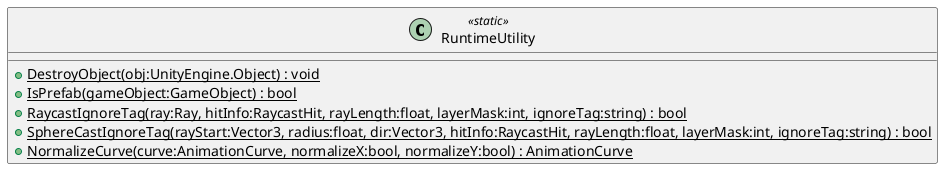 @startuml
class RuntimeUtility <<static>> {
    + {static} DestroyObject(obj:UnityEngine.Object) : void
    + {static} IsPrefab(gameObject:GameObject) : bool
    + {static} RaycastIgnoreTag(ray:Ray, hitInfo:RaycastHit, rayLength:float, layerMask:int, ignoreTag:string) : bool
    + {static} SphereCastIgnoreTag(rayStart:Vector3, radius:float, dir:Vector3, hitInfo:RaycastHit, rayLength:float, layerMask:int, ignoreTag:string) : bool
    + {static} NormalizeCurve(curve:AnimationCurve, normalizeX:bool, normalizeY:bool) : AnimationCurve
}
@enduml
